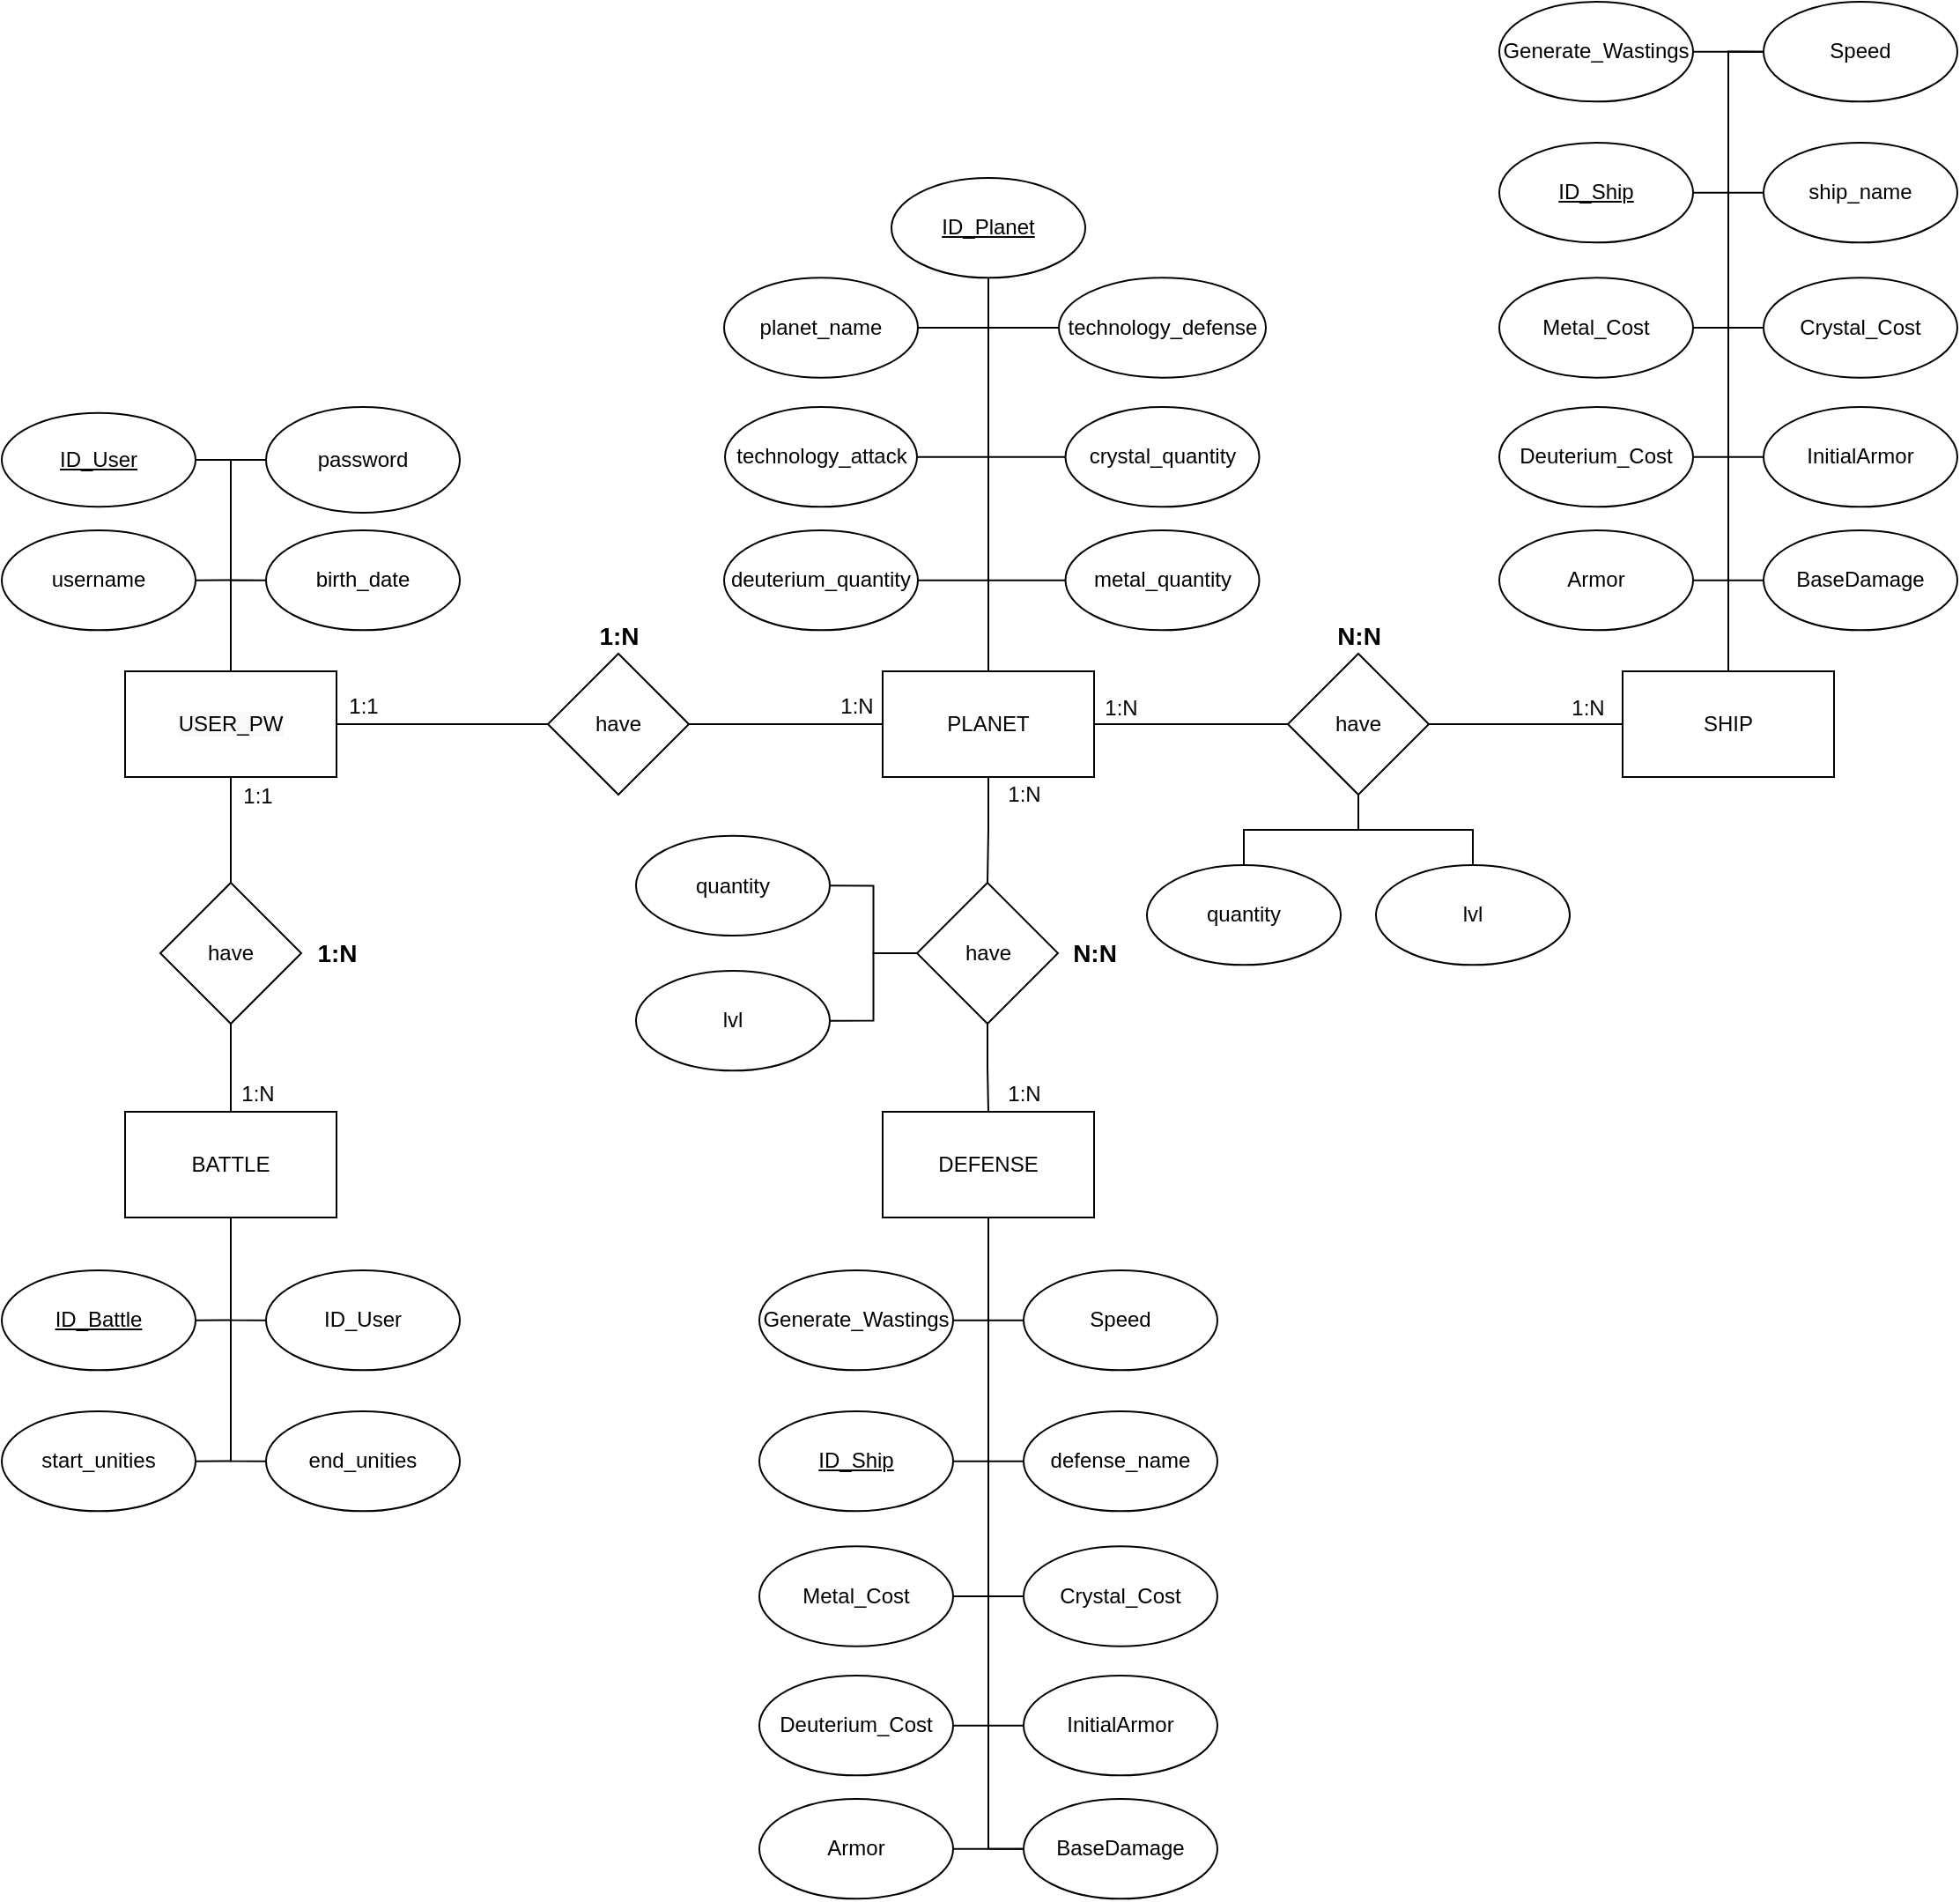 <mxfile version="18.0.0" type="device"><diagram id="WYUygx-uGnB86wRrN0cQ" name="Page-1"><mxGraphModel dx="782" dy="738" grid="1" gridSize="10" guides="1" tooltips="1" connect="1" arrows="1" fold="1" page="1" pageScale="1" pageWidth="827" pageHeight="1169" math="0" shadow="0"><root><mxCell id="0"/><mxCell id="1" parent="0"/><mxCell id="6YIrO5ZXPDaVJEwFv6me-34" style="edgeStyle=orthogonalEdgeStyle;rounded=0;orthogonalLoop=1;jettySize=auto;html=1;exitX=0.5;exitY=0;exitDx=0;exitDy=0;entryX=0.5;entryY=1;entryDx=0;entryDy=0;endArrow=none;endFill=0;" parent="1" source="6YIrO5ZXPDaVJEwFv6me-2" target="6YIrO5ZXPDaVJEwFv6me-24" edge="1"><mxGeometry relative="1" as="geometry"/></mxCell><mxCell id="6YIrO5ZXPDaVJEwFv6me-2" value="PLANET" style="rounded=1;whiteSpace=wrap;html=1;" parent="1" vertex="1"><mxGeometry x="510" y="550" width="120" height="60" as="geometry"/></mxCell><mxCell id="6YIrO5ZXPDaVJEwFv6me-4" value="&lt;u&gt;ID_User&lt;/u&gt;" style="ellipse;whiteSpace=wrap;html=1;" parent="1" vertex="1"><mxGeometry x="10" y="403.34" width="110" height="53.33" as="geometry"/></mxCell><mxCell id="6YIrO5ZXPDaVJEwFv6me-44" style="edgeStyle=orthogonalEdgeStyle;rounded=0;orthogonalLoop=1;jettySize=auto;html=1;exitX=1;exitY=0.5;exitDx=0;exitDy=0;entryX=0.5;entryY=0;entryDx=0;entryDy=0;endArrow=none;endFill=0;" parent="1" source="6YIrO5ZXPDaVJEwFv6me-8" target="6YIrO5ZXPDaVJEwFv6me-41" edge="1"><mxGeometry relative="1" as="geometry"/></mxCell><mxCell id="6YIrO5ZXPDaVJEwFv6me-8" value="username" style="ellipse;whiteSpace=wrap;html=1;" parent="1" vertex="1"><mxGeometry x="10" y="470" width="110" height="56.67" as="geometry"/></mxCell><mxCell id="6YIrO5ZXPDaVJEwFv6me-9" value="birth_date" style="ellipse;whiteSpace=wrap;html=1;" parent="1" vertex="1"><mxGeometry x="160" y="470" width="110" height="56.67" as="geometry"/></mxCell><mxCell id="6YIrO5ZXPDaVJEwFv6me-10" value="password" style="ellipse;whiteSpace=wrap;html=1;" parent="1" vertex="1"><mxGeometry x="160" y="400.01" width="110" height="60" as="geometry"/></mxCell><mxCell id="6YIrO5ZXPDaVJEwFv6me-19" style="edgeStyle=orthogonalEdgeStyle;rounded=0;orthogonalLoop=1;jettySize=auto;html=1;exitX=1;exitY=0.5;exitDx=0;exitDy=0;entryX=0;entryY=0.5;entryDx=0;entryDy=0;endArrow=none;endFill=0;" parent="1" source="6YIrO5ZXPDaVJEwFv6me-17" target="6YIrO5ZXPDaVJEwFv6me-2" edge="1"><mxGeometry relative="1" as="geometry"/></mxCell><mxCell id="6YIrO5ZXPDaVJEwFv6me-17" value="have" style="rhombus;whiteSpace=wrap;html=1;" parent="1" vertex="1"><mxGeometry x="320" y="540" width="80" height="80" as="geometry"/></mxCell><mxCell id="6YIrO5ZXPDaVJEwFv6me-24" value="&lt;u&gt;ID_Planet&lt;/u&gt;" style="ellipse;whiteSpace=wrap;html=1;" parent="1" vertex="1"><mxGeometry x="515" y="270" width="110" height="56.67" as="geometry"/></mxCell><mxCell id="6YIrO5ZXPDaVJEwFv6me-121" style="edgeStyle=orthogonalEdgeStyle;rounded=0;orthogonalLoop=1;jettySize=auto;html=1;exitX=1;exitY=0.5;exitDx=0;exitDy=0;entryX=0;entryY=0.5;entryDx=0;entryDy=0;endArrow=none;endFill=0;" parent="1" source="6YIrO5ZXPDaVJEwFv6me-25" target="6YIrO5ZXPDaVJEwFv6me-32" edge="1"><mxGeometry relative="1" as="geometry"/></mxCell><mxCell id="6YIrO5ZXPDaVJEwFv6me-25" value="planet_name" style="ellipse;whiteSpace=wrap;html=1;" parent="1" vertex="1"><mxGeometry x="420" y="326.67" width="110" height="56.67" as="geometry"/></mxCell><mxCell id="6YIrO5ZXPDaVJEwFv6me-29" value="crystal_quantity" style="ellipse;whiteSpace=wrap;html=1;" parent="1" vertex="1"><mxGeometry x="613.76" y="400" width="110" height="56.67" as="geometry"/></mxCell><mxCell id="6YIrO5ZXPDaVJEwFv6me-30" value="metal_quantity" style="ellipse;whiteSpace=wrap;html=1;" parent="1" vertex="1"><mxGeometry x="613.76" y="470" width="110" height="56.67" as="geometry"/></mxCell><mxCell id="6YIrO5ZXPDaVJEwFv6me-119" style="edgeStyle=orthogonalEdgeStyle;rounded=0;orthogonalLoop=1;jettySize=auto;html=1;exitX=1;exitY=0.5;exitDx=0;exitDy=0;entryX=0;entryY=0.5;entryDx=0;entryDy=0;endArrow=none;endFill=0;" parent="1" source="6YIrO5ZXPDaVJEwFv6me-31" target="6YIrO5ZXPDaVJEwFv6me-30" edge="1"><mxGeometry relative="1" as="geometry"/></mxCell><mxCell id="6YIrO5ZXPDaVJEwFv6me-31" value="deuterium_quantity" style="ellipse;whiteSpace=wrap;html=1;" parent="1" vertex="1"><mxGeometry x="420" y="470" width="110" height="56.67" as="geometry"/></mxCell><mxCell id="6YIrO5ZXPDaVJEwFv6me-32" value="technology_defense" style="ellipse;whiteSpace=wrap;html=1;" parent="1" vertex="1"><mxGeometry x="610" y="326.67" width="117.51" height="56.67" as="geometry"/></mxCell><mxCell id="6YIrO5ZXPDaVJEwFv6me-120" style="edgeStyle=orthogonalEdgeStyle;rounded=0;orthogonalLoop=1;jettySize=auto;html=1;exitX=1;exitY=0.5;exitDx=0;exitDy=0;entryX=0;entryY=0.5;entryDx=0;entryDy=0;endArrow=none;endFill=0;" parent="1" source="6YIrO5ZXPDaVJEwFv6me-33" target="6YIrO5ZXPDaVJEwFv6me-29" edge="1"><mxGeometry relative="1" as="geometry"/></mxCell><mxCell id="6YIrO5ZXPDaVJEwFv6me-33" value="technology_attack" style="ellipse;whiteSpace=wrap;html=1;" parent="1" vertex="1"><mxGeometry x="420.5" y="400" width="109" height="56.67" as="geometry"/></mxCell><mxCell id="6YIrO5ZXPDaVJEwFv6me-45" style="edgeStyle=orthogonalEdgeStyle;rounded=0;orthogonalLoop=1;jettySize=auto;html=1;exitX=0.5;exitY=0;exitDx=0;exitDy=0;entryX=0;entryY=0.5;entryDx=0;entryDy=0;endArrow=none;endFill=0;" parent="1" source="6YIrO5ZXPDaVJEwFv6me-41" target="6YIrO5ZXPDaVJEwFv6me-9" edge="1"><mxGeometry relative="1" as="geometry"/></mxCell><mxCell id="6YIrO5ZXPDaVJEwFv6me-46" style="edgeStyle=orthogonalEdgeStyle;rounded=0;orthogonalLoop=1;jettySize=auto;html=1;exitX=0.5;exitY=0;exitDx=0;exitDy=0;entryX=0;entryY=0.5;entryDx=0;entryDy=0;endArrow=none;endFill=0;" parent="1" source="6YIrO5ZXPDaVJEwFv6me-41" target="6YIrO5ZXPDaVJEwFv6me-10" edge="1"><mxGeometry relative="1" as="geometry"/></mxCell><mxCell id="6YIrO5ZXPDaVJEwFv6me-47" style="edgeStyle=orthogonalEdgeStyle;rounded=0;orthogonalLoop=1;jettySize=auto;html=1;exitX=0.5;exitY=0;exitDx=0;exitDy=0;entryX=1;entryY=0.5;entryDx=0;entryDy=0;endArrow=none;endFill=0;" parent="1" source="6YIrO5ZXPDaVJEwFv6me-41" target="6YIrO5ZXPDaVJEwFv6me-4" edge="1"><mxGeometry relative="1" as="geometry"/></mxCell><mxCell id="6YIrO5ZXPDaVJEwFv6me-106" style="edgeStyle=orthogonalEdgeStyle;rounded=0;orthogonalLoop=1;jettySize=auto;html=1;exitX=0.5;exitY=1;exitDx=0;exitDy=0;entryX=0.5;entryY=0;entryDx=0;entryDy=0;endArrow=none;endFill=0;" parent="1" source="6YIrO5ZXPDaVJEwFv6me-41" target="6YIrO5ZXPDaVJEwFv6me-105" edge="1"><mxGeometry relative="1" as="geometry"/></mxCell><mxCell id="6YIrO5ZXPDaVJEwFv6me-116" style="edgeStyle=orthogonalEdgeStyle;rounded=0;orthogonalLoop=1;jettySize=auto;html=1;exitX=1;exitY=0.5;exitDx=0;exitDy=0;entryX=0;entryY=0.5;entryDx=0;entryDy=0;endArrow=none;endFill=0;" parent="1" source="6YIrO5ZXPDaVJEwFv6me-41" target="6YIrO5ZXPDaVJEwFv6me-17" edge="1"><mxGeometry relative="1" as="geometry"/></mxCell><mxCell id="6YIrO5ZXPDaVJEwFv6me-41" value="&lt;span style=&quot;color: rgb(0, 0, 0); font-family: helvetica; font-size: 12px; font-style: normal; font-weight: 400; letter-spacing: normal; text-align: center; text-indent: 0px; text-transform: none; word-spacing: 0px; background-color: rgb(248, 249, 250); display: inline; float: none;&quot;&gt;USER_PW&lt;/span&gt;" style="rounded=0;whiteSpace=wrap;html=1;" parent="1" vertex="1"><mxGeometry x="80" y="550" width="120" height="60" as="geometry"/></mxCell><mxCell id="6YIrO5ZXPDaVJEwFv6me-52" style="edgeStyle=orthogonalEdgeStyle;rounded=0;orthogonalLoop=1;jettySize=auto;html=1;exitX=1;exitY=0.5;exitDx=0;exitDy=0;entryX=0;entryY=0.5;entryDx=0;entryDy=0;endArrow=none;endFill=0;" parent="1" source="6YIrO5ZXPDaVJEwFv6me-43" target="6YIrO5ZXPDaVJEwFv6me-51" edge="1"><mxGeometry relative="1" as="geometry"/></mxCell><mxCell id="6YIrO5ZXPDaVJEwFv6me-55" style="edgeStyle=orthogonalEdgeStyle;rounded=0;orthogonalLoop=1;jettySize=auto;html=1;exitX=0.5;exitY=1;exitDx=0;exitDy=0;entryX=0.5;entryY=0;entryDx=0;entryDy=0;endArrow=none;endFill=0;" parent="1" source="6YIrO5ZXPDaVJEwFv6me-43" target="6YIrO5ZXPDaVJEwFv6me-50" edge="1"><mxGeometry relative="1" as="geometry"/></mxCell><mxCell id="6YIrO5ZXPDaVJEwFv6me-43" value="PLANET" style="rounded=0;whiteSpace=wrap;html=1;" parent="1" vertex="1"><mxGeometry x="510" y="550" width="120" height="60" as="geometry"/></mxCell><mxCell id="6YIrO5ZXPDaVJEwFv6me-56" style="edgeStyle=orthogonalEdgeStyle;rounded=0;orthogonalLoop=1;jettySize=auto;html=1;exitX=0.5;exitY=1;exitDx=0;exitDy=0;entryX=0.5;entryY=0;entryDx=0;entryDy=0;endArrow=none;endFill=0;" parent="1" source="6YIrO5ZXPDaVJEwFv6me-50" target="6YIrO5ZXPDaVJEwFv6me-54" edge="1"><mxGeometry relative="1" as="geometry"/></mxCell><mxCell id="39kMDUUQ5dJ9L5h-qWxO-2" style="edgeStyle=orthogonalEdgeStyle;rounded=0;orthogonalLoop=1;jettySize=auto;html=1;exitX=0;exitY=0.5;exitDx=0;exitDy=0;entryX=1;entryY=0.5;entryDx=0;entryDy=0;endArrow=none;endFill=0;" edge="1" parent="1" source="6YIrO5ZXPDaVJEwFv6me-50" target="39kMDUUQ5dJ9L5h-qWxO-1"><mxGeometry relative="1" as="geometry"/></mxCell><mxCell id="6YIrO5ZXPDaVJEwFv6me-50" value="have" style="rhombus;whiteSpace=wrap;html=1;" parent="1" vertex="1"><mxGeometry x="529.5" y="670" width="80" height="80" as="geometry"/></mxCell><mxCell id="6YIrO5ZXPDaVJEwFv6me-57" style="edgeStyle=orthogonalEdgeStyle;rounded=0;orthogonalLoop=1;jettySize=auto;html=1;exitX=1;exitY=0.5;exitDx=0;exitDy=0;entryX=0;entryY=0.5;entryDx=0;entryDy=0;endArrow=none;endFill=0;" parent="1" source="6YIrO5ZXPDaVJEwFv6me-51" target="6YIrO5ZXPDaVJEwFv6me-53" edge="1"><mxGeometry relative="1" as="geometry"/></mxCell><mxCell id="DW7gP-jCszb6vveydAVp-14" style="edgeStyle=orthogonalEdgeStyle;rounded=0;orthogonalLoop=1;jettySize=auto;html=1;exitX=0.5;exitY=1;exitDx=0;exitDy=0;entryX=0.5;entryY=0;entryDx=0;entryDy=0;fontSize=14;endArrow=none;endFill=0;" parent="1" source="6YIrO5ZXPDaVJEwFv6me-51" target="DW7gP-jCszb6vveydAVp-13" edge="1"><mxGeometry relative="1" as="geometry"/></mxCell><mxCell id="39kMDUUQ5dJ9L5h-qWxO-4" style="edgeStyle=orthogonalEdgeStyle;rounded=0;orthogonalLoop=1;jettySize=auto;html=1;exitX=0.5;exitY=1;exitDx=0;exitDy=0;entryX=0.5;entryY=0;entryDx=0;entryDy=0;endArrow=none;endFill=0;" edge="1" parent="1" source="6YIrO5ZXPDaVJEwFv6me-51" target="39kMDUUQ5dJ9L5h-qWxO-3"><mxGeometry relative="1" as="geometry"/></mxCell><mxCell id="6YIrO5ZXPDaVJEwFv6me-51" value="have" style="rhombus;whiteSpace=wrap;html=1;" parent="1" vertex="1"><mxGeometry x="740" y="540" width="80" height="80" as="geometry"/></mxCell><mxCell id="DW7gP-jCszb6vveydAVp-17" style="edgeStyle=orthogonalEdgeStyle;rounded=0;orthogonalLoop=1;jettySize=auto;html=1;exitX=0.5;exitY=0;exitDx=0;exitDy=0;entryX=0;entryY=0.5;entryDx=0;entryDy=0;fontSize=14;endArrow=none;endFill=0;" parent="1" source="6YIrO5ZXPDaVJEwFv6me-53" target="6YIrO5ZXPDaVJEwFv6me-68" edge="1"><mxGeometry relative="1" as="geometry"/></mxCell><mxCell id="6YIrO5ZXPDaVJEwFv6me-53" value="SHIP" style="rounded=0;whiteSpace=wrap;html=1;" parent="1" vertex="1"><mxGeometry x="930" y="550" width="120" height="60" as="geometry"/></mxCell><mxCell id="DW7gP-jCszb6vveydAVp-16" style="edgeStyle=orthogonalEdgeStyle;rounded=0;orthogonalLoop=1;jettySize=auto;html=1;exitX=0.5;exitY=1;exitDx=0;exitDy=0;entryX=0;entryY=0.5;entryDx=0;entryDy=0;fontSize=14;endArrow=none;endFill=0;" parent="1" source="6YIrO5ZXPDaVJEwFv6me-54" target="6YIrO5ZXPDaVJEwFv6me-83" edge="1"><mxGeometry relative="1" as="geometry"/></mxCell><mxCell id="6YIrO5ZXPDaVJEwFv6me-54" value="DEFENSE" style="rounded=0;whiteSpace=wrap;html=1;" parent="1" vertex="1"><mxGeometry x="510" y="800" width="120" height="60" as="geometry"/></mxCell><mxCell id="6YIrO5ZXPDaVJEwFv6me-124" style="edgeStyle=orthogonalEdgeStyle;rounded=0;orthogonalLoop=1;jettySize=auto;html=1;exitX=1;exitY=0.5;exitDx=0;exitDy=0;entryX=0;entryY=0.5;entryDx=0;entryDy=0;endArrow=none;endFill=0;" parent="1" source="6YIrO5ZXPDaVJEwFv6me-58" target="6YIrO5ZXPDaVJEwFv6me-60" edge="1"><mxGeometry relative="1" as="geometry"/></mxCell><mxCell id="6YIrO5ZXPDaVJEwFv6me-58" value="&lt;u&gt;ID_Ship&lt;/u&gt;" style="ellipse;whiteSpace=wrap;html=1;" parent="1" vertex="1"><mxGeometry x="860" y="250.0" width="110" height="56.67" as="geometry"/></mxCell><mxCell id="6YIrO5ZXPDaVJEwFv6me-60" value="ship_name" style="ellipse;whiteSpace=wrap;html=1;" parent="1" vertex="1"><mxGeometry x="1010" y="250.0" width="110" height="56.67" as="geometry"/></mxCell><mxCell id="6YIrO5ZXPDaVJEwFv6me-125" style="edgeStyle=orthogonalEdgeStyle;rounded=0;orthogonalLoop=1;jettySize=auto;html=1;exitX=1;exitY=0.5;exitDx=0;exitDy=0;entryX=0;entryY=0.5;entryDx=0;entryDy=0;endArrow=none;endFill=0;" parent="1" source="6YIrO5ZXPDaVJEwFv6me-62" target="6YIrO5ZXPDaVJEwFv6me-63" edge="1"><mxGeometry relative="1" as="geometry"/></mxCell><mxCell id="6YIrO5ZXPDaVJEwFv6me-62" value="&lt;div&gt;Metal_&lt;span&gt;Cost&lt;/span&gt;&lt;/div&gt;" style="ellipse;whiteSpace=wrap;html=1;" parent="1" vertex="1"><mxGeometry x="860" y="326.67" width="110" height="56.67" as="geometry"/></mxCell><mxCell id="6YIrO5ZXPDaVJEwFv6me-63" value="&lt;div&gt;Crystal&lt;span&gt;_Cost&lt;/span&gt;&lt;/div&gt;" style="ellipse;whiteSpace=wrap;html=1;" parent="1" vertex="1"><mxGeometry x="1010" y="326.67" width="110" height="56.67" as="geometry"/></mxCell><mxCell id="6YIrO5ZXPDaVJEwFv6me-126" style="edgeStyle=orthogonalEdgeStyle;rounded=0;orthogonalLoop=1;jettySize=auto;html=1;exitX=1;exitY=0.5;exitDx=0;exitDy=0;entryX=0;entryY=0.5;entryDx=0;entryDy=0;endArrow=none;endFill=0;" parent="1" source="6YIrO5ZXPDaVJEwFv6me-64" target="6YIrO5ZXPDaVJEwFv6me-65" edge="1"><mxGeometry relative="1" as="geometry"/></mxCell><mxCell id="6YIrO5ZXPDaVJEwFv6me-64" value="&lt;div&gt;&lt;span style=&quot;font-weight: normal&quot;&gt;Deuteri&lt;span&gt;um_Co&lt;/span&gt;&lt;span&gt;st&lt;/span&gt;&lt;/span&gt;&lt;/div&gt;" style="ellipse;whiteSpace=wrap;html=1;fontStyle=1" parent="1" vertex="1"><mxGeometry x="860" y="400.01" width="110" height="56.67" as="geometry"/></mxCell><mxCell id="6YIrO5ZXPDaVJEwFv6me-65" value="&lt;div&gt;InitialA&lt;span&gt;rmor&lt;/span&gt;&lt;/div&gt;" style="ellipse;whiteSpace=wrap;html=1;" parent="1" vertex="1"><mxGeometry x="1010" y="400.01" width="110" height="56.67" as="geometry"/></mxCell><mxCell id="6YIrO5ZXPDaVJEwFv6me-127" style="edgeStyle=orthogonalEdgeStyle;rounded=0;orthogonalLoop=1;jettySize=auto;html=1;exitX=1;exitY=0.5;exitDx=0;exitDy=0;entryX=0;entryY=0.5;entryDx=0;entryDy=0;endArrow=none;endFill=0;" parent="1" source="6YIrO5ZXPDaVJEwFv6me-66" target="6YIrO5ZXPDaVJEwFv6me-67" edge="1"><mxGeometry relative="1" as="geometry"/></mxCell><mxCell id="6YIrO5ZXPDaVJEwFv6me-66" value="Armor" style="ellipse;whiteSpace=wrap;html=1;" parent="1" vertex="1"><mxGeometry x="860" y="470" width="110" height="56.67" as="geometry"/></mxCell><mxCell id="6YIrO5ZXPDaVJEwFv6me-67" value="&lt;div&gt;BaseDama&lt;span&gt;ge&lt;/span&gt;&lt;/div&gt;" style="ellipse;whiteSpace=wrap;html=1;" parent="1" vertex="1"><mxGeometry x="1010" y="470.0" width="110" height="56.67" as="geometry"/></mxCell><mxCell id="6YIrO5ZXPDaVJEwFv6me-68" value="Speed" style="ellipse;whiteSpace=wrap;html=1;" parent="1" vertex="1"><mxGeometry x="1010" y="170" width="110" height="56.67" as="geometry"/></mxCell><mxCell id="6YIrO5ZXPDaVJEwFv6me-123" style="edgeStyle=orthogonalEdgeStyle;rounded=0;orthogonalLoop=1;jettySize=auto;html=1;exitX=1;exitY=0.5;exitDx=0;exitDy=0;entryX=0;entryY=0.5;entryDx=0;entryDy=0;endArrow=none;endFill=0;" parent="1" source="6YIrO5ZXPDaVJEwFv6me-69" target="6YIrO5ZXPDaVJEwFv6me-68" edge="1"><mxGeometry relative="1" as="geometry"/></mxCell><mxCell id="6YIrO5ZXPDaVJEwFv6me-69" value="&lt;div&gt;Generate_&lt;span&gt;Wastings&lt;/span&gt;&lt;/div&gt;" style="ellipse;whiteSpace=wrap;html=1;" parent="1" vertex="1"><mxGeometry x="860" y="170" width="110" height="56.67" as="geometry"/></mxCell><mxCell id="6YIrO5ZXPDaVJEwFv6me-118" style="edgeStyle=orthogonalEdgeStyle;rounded=0;orthogonalLoop=1;jettySize=auto;html=1;exitX=1;exitY=0.5;exitDx=0;exitDy=0;entryX=0;entryY=0.5;entryDx=0;entryDy=0;endArrow=none;endFill=0;" parent="1" source="6YIrO5ZXPDaVJEwFv6me-75" target="6YIrO5ZXPDaVJEwFv6me-76" edge="1"><mxGeometry relative="1" as="geometry"/></mxCell><mxCell id="6YIrO5ZXPDaVJEwFv6me-75" value="&lt;u&gt;ID_Ship&lt;/u&gt;" style="ellipse;whiteSpace=wrap;html=1;" parent="1" vertex="1"><mxGeometry x="440" y="970" width="110" height="56.67" as="geometry"/></mxCell><mxCell id="6YIrO5ZXPDaVJEwFv6me-76" value="defense_name" style="ellipse;whiteSpace=wrap;html=1;" parent="1" vertex="1"><mxGeometry x="590" y="970" width="110" height="56.67" as="geometry"/></mxCell><mxCell id="6YIrO5ZXPDaVJEwFv6me-99" style="edgeStyle=orthogonalEdgeStyle;rounded=0;orthogonalLoop=1;jettySize=auto;html=1;exitX=1;exitY=0.5;exitDx=0;exitDy=0;entryX=0;entryY=0.5;entryDx=0;entryDy=0;endArrow=none;endFill=0;" parent="1" source="6YIrO5ZXPDaVJEwFv6me-78" target="6YIrO5ZXPDaVJEwFv6me-79" edge="1"><mxGeometry relative="1" as="geometry"/></mxCell><mxCell id="6YIrO5ZXPDaVJEwFv6me-78" value="&lt;div&gt;Metal_&lt;span&gt;Cost&lt;/span&gt;&lt;/div&gt;" style="ellipse;whiteSpace=wrap;html=1;" parent="1" vertex="1"><mxGeometry x="440" y="1046.67" width="110" height="56.67" as="geometry"/></mxCell><mxCell id="6YIrO5ZXPDaVJEwFv6me-79" value="&lt;div&gt;Crystal&lt;span&gt;_Cost&lt;/span&gt;&lt;/div&gt;" style="ellipse;whiteSpace=wrap;html=1;" parent="1" vertex="1"><mxGeometry x="590" y="1046.67" width="110" height="56.67" as="geometry"/></mxCell><mxCell id="6YIrO5ZXPDaVJEwFv6me-100" style="edgeStyle=orthogonalEdgeStyle;rounded=0;orthogonalLoop=1;jettySize=auto;html=1;exitX=1;exitY=0.5;exitDx=0;exitDy=0;entryX=0;entryY=0.5;entryDx=0;entryDy=0;endArrow=none;endFill=0;" parent="1" source="6YIrO5ZXPDaVJEwFv6me-80" target="6YIrO5ZXPDaVJEwFv6me-81" edge="1"><mxGeometry relative="1" as="geometry"/></mxCell><mxCell id="6YIrO5ZXPDaVJEwFv6me-80" value="&lt;div&gt;&lt;span style=&quot;font-weight: normal&quot;&gt;Deuteri&lt;span&gt;um_Co&lt;/span&gt;&lt;span&gt;st&lt;/span&gt;&lt;/span&gt;&lt;/div&gt;" style="ellipse;whiteSpace=wrap;html=1;fontStyle=1" parent="1" vertex="1"><mxGeometry x="440" y="1120.01" width="110" height="56.67" as="geometry"/></mxCell><mxCell id="6YIrO5ZXPDaVJEwFv6me-81" value="&lt;div&gt;InitialA&lt;span&gt;rmor&lt;/span&gt;&lt;/div&gt;" style="ellipse;whiteSpace=wrap;html=1;" parent="1" vertex="1"><mxGeometry x="590" y="1120.01" width="110" height="56.67" as="geometry"/></mxCell><mxCell id="6YIrO5ZXPDaVJEwFv6me-101" style="edgeStyle=orthogonalEdgeStyle;rounded=0;orthogonalLoop=1;jettySize=auto;html=1;exitX=1;exitY=0.5;exitDx=0;exitDy=0;entryX=0;entryY=0.5;entryDx=0;entryDy=0;endArrow=none;endFill=0;" parent="1" source="6YIrO5ZXPDaVJEwFv6me-82" target="6YIrO5ZXPDaVJEwFv6me-83" edge="1"><mxGeometry relative="1" as="geometry"/></mxCell><mxCell id="6YIrO5ZXPDaVJEwFv6me-82" value="Armor" style="ellipse;whiteSpace=wrap;html=1;" parent="1" vertex="1"><mxGeometry x="440" y="1190" width="110" height="56.67" as="geometry"/></mxCell><mxCell id="6YIrO5ZXPDaVJEwFv6me-83" value="&lt;div&gt;BaseDama&lt;span&gt;ge&lt;/span&gt;&lt;/div&gt;" style="ellipse;whiteSpace=wrap;html=1;" parent="1" vertex="1"><mxGeometry x="590" y="1190" width="110" height="56.67" as="geometry"/></mxCell><mxCell id="6YIrO5ZXPDaVJEwFv6me-84" value="Speed" style="ellipse;whiteSpace=wrap;html=1;" parent="1" vertex="1"><mxGeometry x="590" y="890" width="110" height="56.67" as="geometry"/></mxCell><mxCell id="6YIrO5ZXPDaVJEwFv6me-117" style="edgeStyle=orthogonalEdgeStyle;rounded=0;orthogonalLoop=1;jettySize=auto;html=1;exitX=1;exitY=0.5;exitDx=0;exitDy=0;entryX=0;entryY=0.5;entryDx=0;entryDy=0;endArrow=none;endFill=0;" parent="1" source="6YIrO5ZXPDaVJEwFv6me-85" target="6YIrO5ZXPDaVJEwFv6me-84" edge="1"><mxGeometry relative="1" as="geometry"/></mxCell><mxCell id="6YIrO5ZXPDaVJEwFv6me-85" value="&lt;div&gt;Generate_&lt;span&gt;Wastings&lt;/span&gt;&lt;/div&gt;" style="ellipse;whiteSpace=wrap;html=1;" parent="1" vertex="1"><mxGeometry x="440" y="890" width="110" height="56.67" as="geometry"/></mxCell><mxCell id="6YIrO5ZXPDaVJEwFv6me-112" style="edgeStyle=orthogonalEdgeStyle;rounded=0;orthogonalLoop=1;jettySize=auto;html=1;exitX=0.5;exitY=1;exitDx=0;exitDy=0;entryX=1;entryY=0.5;entryDx=0;entryDy=0;endArrow=none;endFill=0;" parent="1" source="6YIrO5ZXPDaVJEwFv6me-103" target="6YIrO5ZXPDaVJEwFv6me-110" edge="1"><mxGeometry relative="1" as="geometry"/></mxCell><mxCell id="6YIrO5ZXPDaVJEwFv6me-113" style="edgeStyle=orthogonalEdgeStyle;rounded=0;orthogonalLoop=1;jettySize=auto;html=1;exitX=0.5;exitY=1;exitDx=0;exitDy=0;entryX=0;entryY=0.5;entryDx=0;entryDy=0;endArrow=none;endFill=0;" parent="1" source="6YIrO5ZXPDaVJEwFv6me-103" target="6YIrO5ZXPDaVJEwFv6me-111" edge="1"><mxGeometry relative="1" as="geometry"/></mxCell><mxCell id="6YIrO5ZXPDaVJEwFv6me-114" style="edgeStyle=orthogonalEdgeStyle;rounded=0;orthogonalLoop=1;jettySize=auto;html=1;exitX=0.5;exitY=1;exitDx=0;exitDy=0;entryX=0;entryY=0.5;entryDx=0;entryDy=0;endArrow=none;endFill=0;" parent="1" source="6YIrO5ZXPDaVJEwFv6me-103" target="6YIrO5ZXPDaVJEwFv6me-109" edge="1"><mxGeometry relative="1" as="geometry"/></mxCell><mxCell id="6YIrO5ZXPDaVJEwFv6me-115" style="edgeStyle=orthogonalEdgeStyle;rounded=0;orthogonalLoop=1;jettySize=auto;html=1;exitX=0.5;exitY=1;exitDx=0;exitDy=0;entryX=1;entryY=0.5;entryDx=0;entryDy=0;endArrow=none;endFill=0;" parent="1" source="6YIrO5ZXPDaVJEwFv6me-103" target="6YIrO5ZXPDaVJEwFv6me-104" edge="1"><mxGeometry relative="1" as="geometry"/></mxCell><mxCell id="6YIrO5ZXPDaVJEwFv6me-103" value="BATTLE" style="rounded=0;whiteSpace=wrap;html=1;" parent="1" vertex="1"><mxGeometry x="80" y="800" width="120" height="60" as="geometry"/></mxCell><mxCell id="6YIrO5ZXPDaVJEwFv6me-104" value="&lt;u&gt;ID_Battle&lt;/u&gt;" style="ellipse;whiteSpace=wrap;html=1;" parent="1" vertex="1"><mxGeometry x="10" y="890" width="110" height="56.67" as="geometry"/></mxCell><mxCell id="6YIrO5ZXPDaVJEwFv6me-107" style="edgeStyle=orthogonalEdgeStyle;rounded=0;orthogonalLoop=1;jettySize=auto;html=1;exitX=0.5;exitY=1;exitDx=0;exitDy=0;entryX=0.5;entryY=0;entryDx=0;entryDy=0;endArrow=none;endFill=0;" parent="1" source="6YIrO5ZXPDaVJEwFv6me-105" target="6YIrO5ZXPDaVJEwFv6me-103" edge="1"><mxGeometry relative="1" as="geometry"/></mxCell><mxCell id="6YIrO5ZXPDaVJEwFv6me-105" value="have" style="rhombus;whiteSpace=wrap;html=1;" parent="1" vertex="1"><mxGeometry x="100" y="670" width="80" height="80" as="geometry"/></mxCell><mxCell id="6YIrO5ZXPDaVJEwFv6me-109" value="ID_User" style="ellipse;whiteSpace=wrap;html=1;" parent="1" vertex="1"><mxGeometry x="160" y="890" width="110" height="56.67" as="geometry"/></mxCell><mxCell id="6YIrO5ZXPDaVJEwFv6me-110" value="start_unities" style="ellipse;whiteSpace=wrap;html=1;" parent="1" vertex="1"><mxGeometry x="10" y="970" width="110" height="56.67" as="geometry"/></mxCell><mxCell id="6YIrO5ZXPDaVJEwFv6me-111" value="end_unities" style="ellipse;whiteSpace=wrap;html=1;" parent="1" vertex="1"><mxGeometry x="160" y="970" width="110" height="56.67" as="geometry"/></mxCell><mxCell id="DW7gP-jCszb6vveydAVp-1" value="1:1" style="text;html=1;align=center;verticalAlign=middle;resizable=0;points=[];autosize=1;strokeColor=none;fillColor=none;" parent="1" vertex="1"><mxGeometry x="200" y="560" width="30" height="20" as="geometry"/></mxCell><mxCell id="DW7gP-jCszb6vveydAVp-2" value="1:N" style="text;html=1;align=center;verticalAlign=middle;resizable=0;points=[];autosize=1;strokeColor=none;fillColor=none;" parent="1" vertex="1"><mxGeometry x="480" y="560" width="30" height="20" as="geometry"/></mxCell><mxCell id="DW7gP-jCszb6vveydAVp-3" value="&lt;b&gt;&lt;font style=&quot;font-size: 14px&quot;&gt;1:N&lt;/font&gt;&lt;/b&gt;" style="text;html=1;align=center;verticalAlign=middle;resizable=0;points=[];autosize=1;strokeColor=none;fillColor=none;" parent="1" vertex="1"><mxGeometry x="340" y="520" width="40" height="20" as="geometry"/></mxCell><mxCell id="DW7gP-jCszb6vveydAVp-4" value="&lt;font style=&quot;font-size: 12px&quot;&gt;1:N&lt;/font&gt;" style="text;html=1;align=center;verticalAlign=middle;resizable=0;points=[];autosize=1;strokeColor=none;fillColor=none;fontSize=14;" parent="1" vertex="1"><mxGeometry x="630" y="560" width="30" height="20" as="geometry"/></mxCell><mxCell id="DW7gP-jCszb6vveydAVp-5" value="&lt;font style=&quot;font-size: 12px&quot;&gt;1:N&lt;/font&gt;" style="text;html=1;align=center;verticalAlign=middle;resizable=0;points=[];autosize=1;strokeColor=none;fillColor=none;fontSize=14;" parent="1" vertex="1"><mxGeometry x="895" y="560" width="30" height="20" as="geometry"/></mxCell><mxCell id="DW7gP-jCszb6vveydAVp-6" value="&lt;b&gt;&lt;font style=&quot;font-size: 14px&quot;&gt;N:N&lt;/font&gt;&lt;/b&gt;" style="text;html=1;align=center;verticalAlign=middle;resizable=0;points=[];autosize=1;strokeColor=none;fillColor=none;fontSize=14;" parent="1" vertex="1"><mxGeometry x="760" y="520" width="40" height="20" as="geometry"/></mxCell><mxCell id="DW7gP-jCszb6vveydAVp-7" value="1:N" style="text;html=1;align=center;verticalAlign=middle;resizable=0;points=[];autosize=1;strokeColor=none;fillColor=none;fontSize=12;" parent="1" vertex="1"><mxGeometry x="575" y="610" width="30" height="20" as="geometry"/></mxCell><mxCell id="DW7gP-jCszb6vveydAVp-8" value="1:N" style="text;html=1;align=center;verticalAlign=middle;resizable=0;points=[];autosize=1;strokeColor=none;fillColor=none;fontSize=12;" parent="1" vertex="1"><mxGeometry x="575" y="780" width="30" height="20" as="geometry"/></mxCell><mxCell id="DW7gP-jCszb6vveydAVp-9" value="&lt;b&gt;&lt;font style=&quot;font-size: 14px&quot;&gt;N:N&lt;/font&gt;&lt;/b&gt;" style="text;html=1;align=center;verticalAlign=middle;resizable=0;points=[];autosize=1;strokeColor=none;fillColor=none;fontSize=12;" parent="1" vertex="1"><mxGeometry x="610" y="700" width="40" height="20" as="geometry"/></mxCell><mxCell id="DW7gP-jCszb6vveydAVp-10" value="&lt;font style=&quot;font-size: 12px&quot;&gt;1:1&lt;/font&gt;" style="text;html=1;align=center;verticalAlign=middle;resizable=0;points=[];autosize=1;strokeColor=none;fillColor=none;fontSize=14;" parent="1" vertex="1"><mxGeometry x="140" y="610" width="30" height="20" as="geometry"/></mxCell><mxCell id="DW7gP-jCszb6vveydAVp-11" value="1:N" style="text;html=1;align=center;verticalAlign=middle;resizable=0;points=[];autosize=1;strokeColor=none;fillColor=none;fontSize=12;" parent="1" vertex="1"><mxGeometry x="140" y="780" width="30" height="20" as="geometry"/></mxCell><mxCell id="DW7gP-jCszb6vveydAVp-12" value="&lt;font style=&quot;font-size: 14px&quot;&gt;&lt;b&gt;1:N&lt;/b&gt;&lt;/font&gt;" style="text;html=1;align=center;verticalAlign=middle;resizable=0;points=[];autosize=1;strokeColor=none;fillColor=none;fontSize=12;" parent="1" vertex="1"><mxGeometry x="180" y="700" width="40" height="20" as="geometry"/></mxCell><mxCell id="DW7gP-jCszb6vveydAVp-13" value="quantity" style="ellipse;whiteSpace=wrap;html=1;" parent="1" vertex="1"><mxGeometry x="660" y="660" width="110" height="56.67" as="geometry"/></mxCell><mxCell id="DW7gP-jCszb6vveydAVp-19" style="edgeStyle=orthogonalEdgeStyle;rounded=0;orthogonalLoop=1;jettySize=auto;html=1;exitX=1;exitY=0.5;exitDx=0;exitDy=0;entryX=0;entryY=0.5;entryDx=0;entryDy=0;fontSize=14;endArrow=none;endFill=0;" parent="1" source="DW7gP-jCszb6vveydAVp-18" target="6YIrO5ZXPDaVJEwFv6me-50" edge="1"><mxGeometry relative="1" as="geometry"/></mxCell><mxCell id="DW7gP-jCszb6vveydAVp-18" value="quantity" style="ellipse;whiteSpace=wrap;html=1;" parent="1" vertex="1"><mxGeometry x="370" y="643.33" width="110" height="56.67" as="geometry"/></mxCell><mxCell id="39kMDUUQ5dJ9L5h-qWxO-1" value="lvl" style="ellipse;whiteSpace=wrap;html=1;" vertex="1" parent="1"><mxGeometry x="370" y="720.0" width="110" height="56.67" as="geometry"/></mxCell><mxCell id="39kMDUUQ5dJ9L5h-qWxO-3" value="lvl" style="ellipse;whiteSpace=wrap;html=1;" vertex="1" parent="1"><mxGeometry x="790" y="660.0" width="110" height="56.67" as="geometry"/></mxCell></root></mxGraphModel></diagram></mxfile>